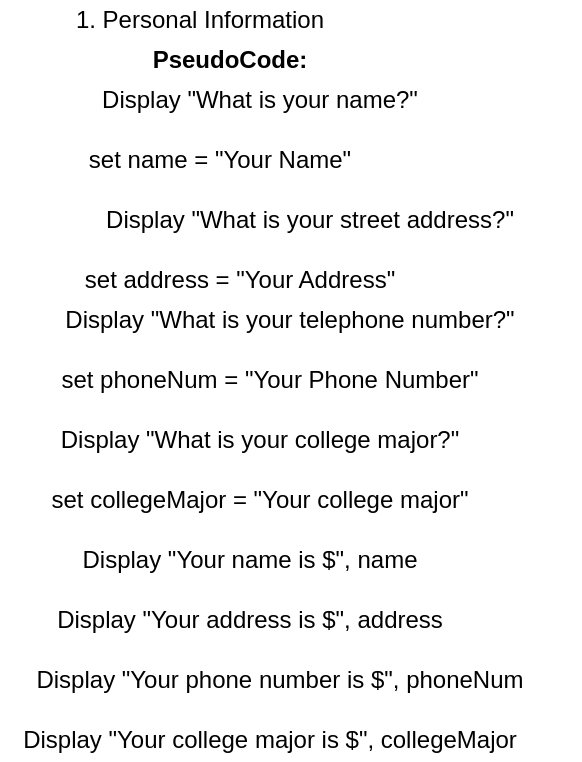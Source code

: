 <mxfile type="device" version="12.1.3" pages="1"><diagram id="501f2JVHALzYxV9eobBf" name="Page-1"><mxGraphModel grid="1" dx="521" dy="561" gridSize="10" guides="1" tooltips="1" connect="1" arrows="1" fold="1" page="1" pageScale="1" pageWidth="850" pageHeight="1100" math="0" shadow="0"><root><mxCell id="0"/><mxCell id="1" parent="0"/><mxCell id="73R5fMZJd2XE0evWtvxD-2" value="1. Personal Information" parent="1" style="text;html=1;strokeColor=none;fillColor=none;align=center;verticalAlign=middle;whiteSpace=wrap;rounded=0;" vertex="1"><mxGeometry as="geometry" x="20" y="20" width="160" height="20"/></mxCell><mxCell id="73R5fMZJd2XE0evWtvxD-3" value="Display &quot;What is your name?&quot;" parent="1" style="text;html=1;strokeColor=none;fillColor=none;align=center;verticalAlign=middle;whiteSpace=wrap;rounded=0;" vertex="1"><mxGeometry as="geometry" x="20" y="60" width="220" height="20"/></mxCell><mxCell id="73R5fMZJd2XE0evWtvxD-4" value="set name = &quot;Your Name&quot;" parent="1" style="text;html=1;strokeColor=none;fillColor=none;align=center;verticalAlign=middle;whiteSpace=wrap;rounded=0;" vertex="1"><mxGeometry as="geometry" x="20" y="90" width="180" height="20"/></mxCell><mxCell id="73R5fMZJd2XE0evWtvxD-5" value="Display &quot;What is your street address?&quot;" parent="1" style="text;html=1;strokeColor=none;fillColor=none;align=center;verticalAlign=middle;whiteSpace=wrap;rounded=0;" vertex="1"><mxGeometry as="geometry" x="20" y="120" width="270" height="20"/></mxCell><mxCell id="73R5fMZJd2XE0evWtvxD-6" value="set address = &quot;Your Address&quot;" parent="1" style="text;html=1;strokeColor=none;fillColor=none;align=center;verticalAlign=middle;whiteSpace=wrap;rounded=0;" vertex="1"><mxGeometry as="geometry" x="10" y="150" width="220" height="20"/></mxCell><mxCell id="73R5fMZJd2XE0evWtvxD-7" value="Display &quot;What is your telephone number?&quot;" parent="1" style="text;html=1;strokeColor=none;fillColor=none;align=center;verticalAlign=middle;whiteSpace=wrap;rounded=0;" vertex="1"><mxGeometry as="geometry" x="20" y="170" width="250" height="20"/></mxCell><mxCell id="73R5fMZJd2XE0evWtvxD-8" value="set phoneNum = &quot;Your Phone Number&quot;" parent="1" style="text;html=1;strokeColor=none;fillColor=none;align=center;verticalAlign=middle;whiteSpace=wrap;rounded=0;" vertex="1"><mxGeometry as="geometry" x="10" y="200" width="250" height="20"/></mxCell><mxCell id="73R5fMZJd2XE0evWtvxD-9" value="Display &quot;What is your college major?&quot;" parent="1" style="text;html=1;strokeColor=none;fillColor=none;align=center;verticalAlign=middle;whiteSpace=wrap;rounded=0;" vertex="1"><mxGeometry as="geometry" x="15" y="230" width="230" height="20"/></mxCell><mxCell id="73R5fMZJd2XE0evWtvxD-10" value="set collegeMajor = &quot;Your college major&quot;" parent="1" style="text;html=1;strokeColor=none;fillColor=none;align=center;verticalAlign=middle;whiteSpace=wrap;rounded=0;" vertex="1"><mxGeometry as="geometry" x="10" y="260" width="240" height="20"/></mxCell><mxCell id="73R5fMZJd2XE0evWtvxD-11" value="Display &quot;Your name is $&quot;, name" parent="1" style="text;html=1;strokeColor=none;fillColor=none;align=center;verticalAlign=middle;whiteSpace=wrap;rounded=0;" vertex="1"><mxGeometry as="geometry" y="290" width="250" height="20"/></mxCell><mxCell id="73R5fMZJd2XE0evWtvxD-12" value="Display &quot;Your address is $&quot;, address" parent="1" style="text;html=1;strokeColor=none;fillColor=none;align=center;verticalAlign=middle;whiteSpace=wrap;rounded=0;" vertex="1"><mxGeometry as="geometry" x="10" y="320" width="230" height="20"/></mxCell><mxCell id="73R5fMZJd2XE0evWtvxD-13" value="Display &quot;Your phone number is $&quot;, phoneNum" parent="1" style="text;html=1;strokeColor=none;fillColor=none;align=center;verticalAlign=middle;whiteSpace=wrap;rounded=0;" vertex="1"><mxGeometry as="geometry" x="10" y="350" width="260" height="20"/></mxCell><mxCell id="73R5fMZJd2XE0evWtvxD-14" value="Display &quot;Your college major is $&quot;, collegeMajor" parent="1" style="text;html=1;strokeColor=none;fillColor=none;align=center;verticalAlign=middle;whiteSpace=wrap;rounded=0;" vertex="1"><mxGeometry as="geometry" x="10" y="380" width="250" height="20"/></mxCell><mxCell id="73R5fMZJd2XE0evWtvxD-15" value="&lt;b&gt;PseudoCode:&lt;/b&gt;" parent="1" style="text;html=1;strokeColor=none;fillColor=none;align=center;verticalAlign=middle;whiteSpace=wrap;rounded=0;" vertex="1"><mxGeometry as="geometry" x="50" y="40" width="130" height="20"/></mxCell></root></mxGraphModel></diagram></mxfile>